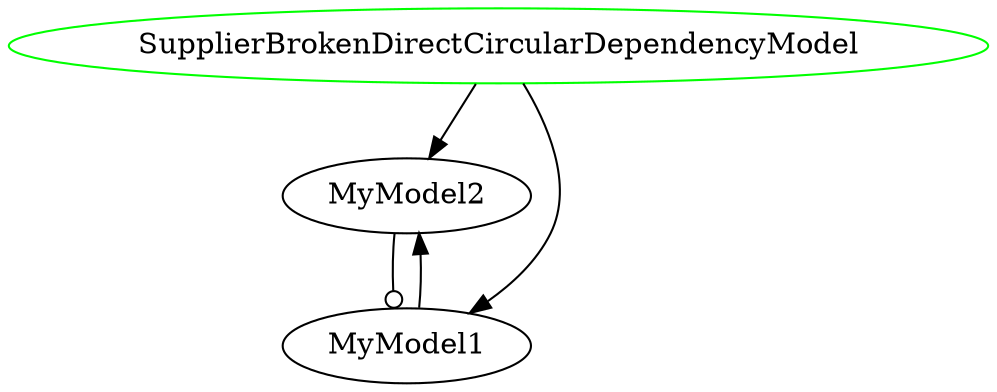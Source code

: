 digraph "SupplierBrokenDirectCircularDependencyModel" {
  overlap = false
  splines = true
  injector [label="SupplierBrokenDirectCircularDependencyModel",color=green];
  node1 [label="MyModel2"];
  node2 [label="MyModel1"];
  injector -> node2 [];
  injector -> node1 [];
  node1 -> node2 [arrowhead=odot];
  node2 -> node1 [];
}
